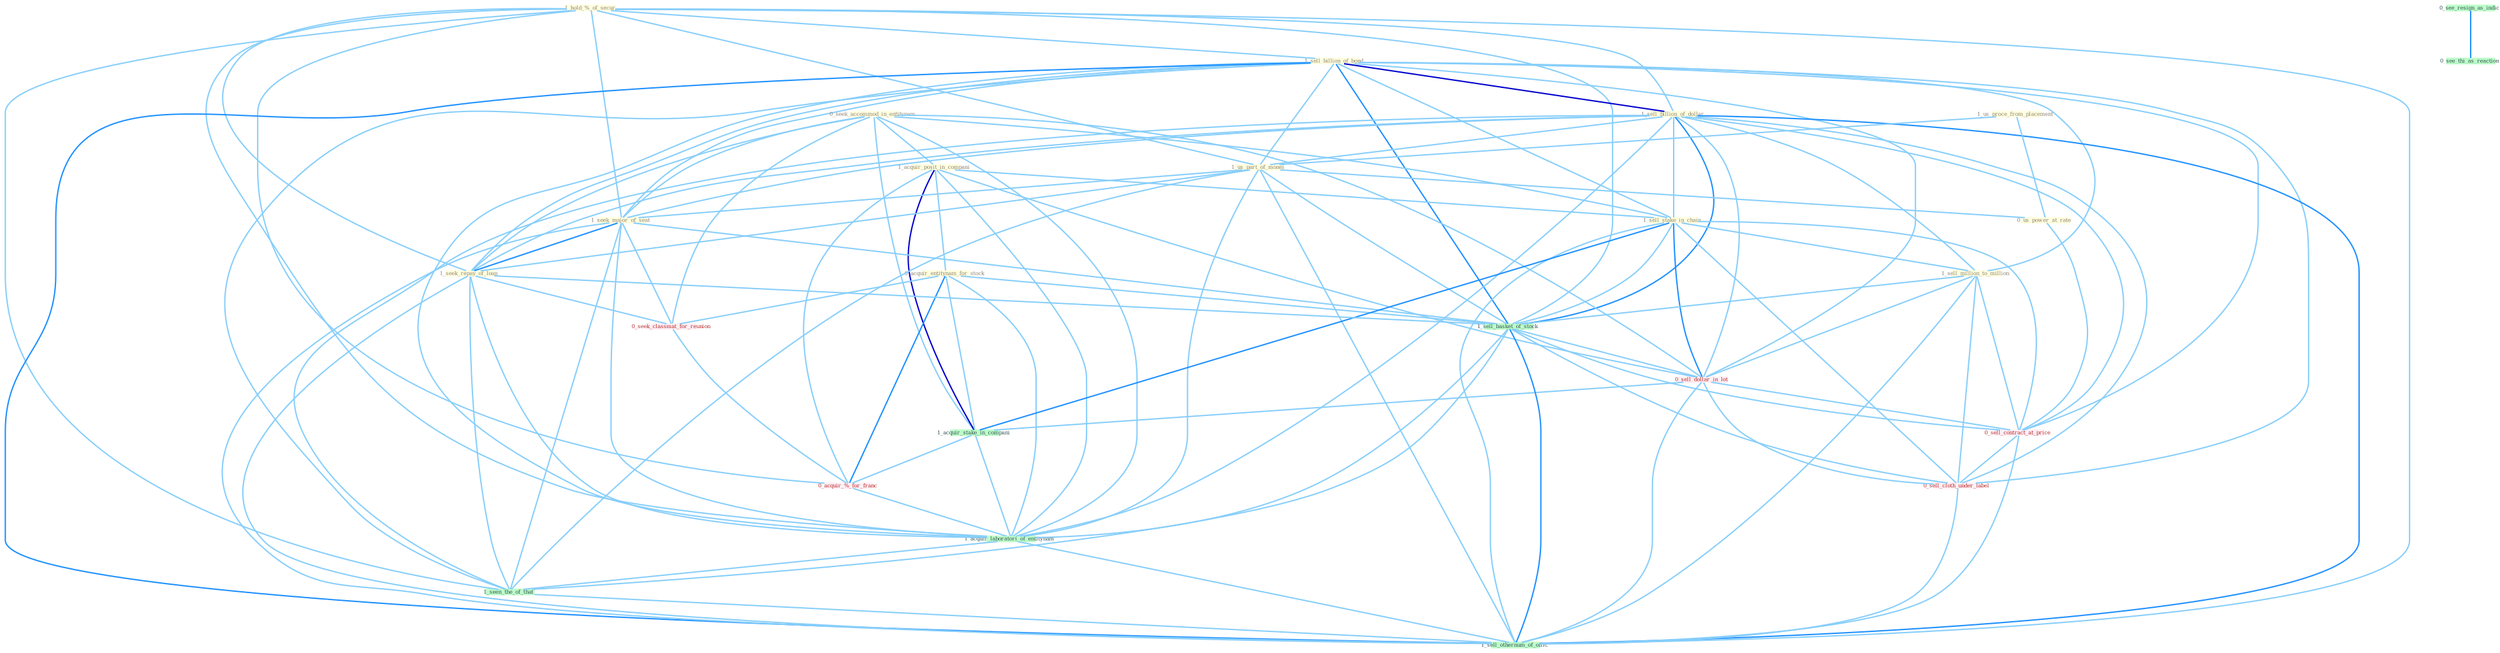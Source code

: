 Graph G{ 
    node
    [shape=polygon,style=filled,width=.5,height=.06,color="#BDFCC9",fixedsize=true,fontsize=4,
    fontcolor="#2f4f4f"];
    {node
    [color="#ffffe0", fontcolor="#8b7d6b"] "1_hold_%_of_secur " "1_sell_billion_of_bond " "1_sell_billion_of_dollar " "0_seek_accommod_in_entitynam " "1_acquir_posit_in_compani " "1_us_proce_from_placement " "1_us_part_of_monei " "0_acquir_entitynam_for_stock " "1_seek_major_of_seat " "0_us_power_at_rate " "1_sell_stake_in_chain " "1_sell_million_to_million " "1_seek_repay_of_loan "}
{node [color="#fff0f5", fontcolor="#b22222"] "0_seek_classmat_for_reunion " "0_sell_dollar_in_lot " "0_acquir_%_for_franc " "0_sell_contract_at_price " "0_sell_cloth_under_label "}
edge [color="#B0E2FF"];

	"1_hold_%_of_secur " -- "1_sell_billion_of_bond " [w="1", color="#87cefa" ];
	"1_hold_%_of_secur " -- "1_sell_billion_of_dollar " [w="1", color="#87cefa" ];
	"1_hold_%_of_secur " -- "1_us_part_of_monei " [w="1", color="#87cefa" ];
	"1_hold_%_of_secur " -- "1_seek_major_of_seat " [w="1", color="#87cefa" ];
	"1_hold_%_of_secur " -- "1_seek_repay_of_loan " [w="1", color="#87cefa" ];
	"1_hold_%_of_secur " -- "1_sell_basket_of_stock " [w="1", color="#87cefa" ];
	"1_hold_%_of_secur " -- "0_acquir_%_for_franc " [w="1", color="#87cefa" ];
	"1_hold_%_of_secur " -- "1_acquir_laboratori_of_entitynam " [w="1", color="#87cefa" ];
	"1_hold_%_of_secur " -- "1_seen_the_of_that " [w="1", color="#87cefa" ];
	"1_hold_%_of_secur " -- "1_sell_othernum_of_offic " [w="1", color="#87cefa" ];
	"1_sell_billion_of_bond " -- "1_sell_billion_of_dollar " [w="3", color="#0000cd" , len=0.6];
	"1_sell_billion_of_bond " -- "1_us_part_of_monei " [w="1", color="#87cefa" ];
	"1_sell_billion_of_bond " -- "1_seek_major_of_seat " [w="1", color="#87cefa" ];
	"1_sell_billion_of_bond " -- "1_sell_stake_in_chain " [w="1", color="#87cefa" ];
	"1_sell_billion_of_bond " -- "1_sell_million_to_million " [w="1", color="#87cefa" ];
	"1_sell_billion_of_bond " -- "1_seek_repay_of_loan " [w="1", color="#87cefa" ];
	"1_sell_billion_of_bond " -- "1_sell_basket_of_stock " [w="2", color="#1e90ff" , len=0.8];
	"1_sell_billion_of_bond " -- "0_sell_dollar_in_lot " [w="1", color="#87cefa" ];
	"1_sell_billion_of_bond " -- "0_sell_contract_at_price " [w="1", color="#87cefa" ];
	"1_sell_billion_of_bond " -- "1_acquir_laboratori_of_entitynam " [w="1", color="#87cefa" ];
	"1_sell_billion_of_bond " -- "0_sell_cloth_under_label " [w="1", color="#87cefa" ];
	"1_sell_billion_of_bond " -- "1_seen_the_of_that " [w="1", color="#87cefa" ];
	"1_sell_billion_of_bond " -- "1_sell_othernum_of_offic " [w="2", color="#1e90ff" , len=0.8];
	"1_sell_billion_of_dollar " -- "1_us_part_of_monei " [w="1", color="#87cefa" ];
	"1_sell_billion_of_dollar " -- "1_seek_major_of_seat " [w="1", color="#87cefa" ];
	"1_sell_billion_of_dollar " -- "1_sell_stake_in_chain " [w="1", color="#87cefa" ];
	"1_sell_billion_of_dollar " -- "1_sell_million_to_million " [w="1", color="#87cefa" ];
	"1_sell_billion_of_dollar " -- "1_seek_repay_of_loan " [w="1", color="#87cefa" ];
	"1_sell_billion_of_dollar " -- "1_sell_basket_of_stock " [w="2", color="#1e90ff" , len=0.8];
	"1_sell_billion_of_dollar " -- "0_sell_dollar_in_lot " [w="1", color="#87cefa" ];
	"1_sell_billion_of_dollar " -- "0_sell_contract_at_price " [w="1", color="#87cefa" ];
	"1_sell_billion_of_dollar " -- "1_acquir_laboratori_of_entitynam " [w="1", color="#87cefa" ];
	"1_sell_billion_of_dollar " -- "0_sell_cloth_under_label " [w="1", color="#87cefa" ];
	"1_sell_billion_of_dollar " -- "1_seen_the_of_that " [w="1", color="#87cefa" ];
	"1_sell_billion_of_dollar " -- "1_sell_othernum_of_offic " [w="2", color="#1e90ff" , len=0.8];
	"0_seek_accommod_in_entitynam " -- "1_acquir_posit_in_compani " [w="1", color="#87cefa" ];
	"0_seek_accommod_in_entitynam " -- "1_seek_major_of_seat " [w="1", color="#87cefa" ];
	"0_seek_accommod_in_entitynam " -- "1_sell_stake_in_chain " [w="1", color="#87cefa" ];
	"0_seek_accommod_in_entitynam " -- "1_seek_repay_of_loan " [w="1", color="#87cefa" ];
	"0_seek_accommod_in_entitynam " -- "0_seek_classmat_for_reunion " [w="1", color="#87cefa" ];
	"0_seek_accommod_in_entitynam " -- "0_sell_dollar_in_lot " [w="1", color="#87cefa" ];
	"0_seek_accommod_in_entitynam " -- "1_acquir_stake_in_compani " [w="1", color="#87cefa" ];
	"0_seek_accommod_in_entitynam " -- "1_acquir_laboratori_of_entitynam " [w="1", color="#87cefa" ];
	"1_acquir_posit_in_compani " -- "0_acquir_entitynam_for_stock " [w="1", color="#87cefa" ];
	"1_acquir_posit_in_compani " -- "1_sell_stake_in_chain " [w="1", color="#87cefa" ];
	"1_acquir_posit_in_compani " -- "0_sell_dollar_in_lot " [w="1", color="#87cefa" ];
	"1_acquir_posit_in_compani " -- "1_acquir_stake_in_compani " [w="3", color="#0000cd" , len=0.6];
	"1_acquir_posit_in_compani " -- "0_acquir_%_for_franc " [w="1", color="#87cefa" ];
	"1_acquir_posit_in_compani " -- "1_acquir_laboratori_of_entitynam " [w="1", color="#87cefa" ];
	"1_us_proce_from_placement " -- "1_us_part_of_monei " [w="1", color="#87cefa" ];
	"1_us_proce_from_placement " -- "0_us_power_at_rate " [w="1", color="#87cefa" ];
	"1_us_part_of_monei " -- "1_seek_major_of_seat " [w="1", color="#87cefa" ];
	"1_us_part_of_monei " -- "0_us_power_at_rate " [w="1", color="#87cefa" ];
	"1_us_part_of_monei " -- "1_seek_repay_of_loan " [w="1", color="#87cefa" ];
	"1_us_part_of_monei " -- "1_sell_basket_of_stock " [w="1", color="#87cefa" ];
	"1_us_part_of_monei " -- "1_acquir_laboratori_of_entitynam " [w="1", color="#87cefa" ];
	"1_us_part_of_monei " -- "1_seen_the_of_that " [w="1", color="#87cefa" ];
	"1_us_part_of_monei " -- "1_sell_othernum_of_offic " [w="1", color="#87cefa" ];
	"0_acquir_entitynam_for_stock " -- "0_seek_classmat_for_reunion " [w="1", color="#87cefa" ];
	"0_acquir_entitynam_for_stock " -- "1_sell_basket_of_stock " [w="1", color="#87cefa" ];
	"0_acquir_entitynam_for_stock " -- "1_acquir_stake_in_compani " [w="1", color="#87cefa" ];
	"0_acquir_entitynam_for_stock " -- "0_acquir_%_for_franc " [w="2", color="#1e90ff" , len=0.8];
	"0_acquir_entitynam_for_stock " -- "1_acquir_laboratori_of_entitynam " [w="1", color="#87cefa" ];
	"1_seek_major_of_seat " -- "1_seek_repay_of_loan " [w="2", color="#1e90ff" , len=0.8];
	"1_seek_major_of_seat " -- "0_seek_classmat_for_reunion " [w="1", color="#87cefa" ];
	"1_seek_major_of_seat " -- "1_sell_basket_of_stock " [w="1", color="#87cefa" ];
	"1_seek_major_of_seat " -- "1_acquir_laboratori_of_entitynam " [w="1", color="#87cefa" ];
	"1_seek_major_of_seat " -- "1_seen_the_of_that " [w="1", color="#87cefa" ];
	"1_seek_major_of_seat " -- "1_sell_othernum_of_offic " [w="1", color="#87cefa" ];
	"0_us_power_at_rate " -- "0_sell_contract_at_price " [w="1", color="#87cefa" ];
	"1_sell_stake_in_chain " -- "1_sell_million_to_million " [w="1", color="#87cefa" ];
	"1_sell_stake_in_chain " -- "1_sell_basket_of_stock " [w="1", color="#87cefa" ];
	"1_sell_stake_in_chain " -- "0_sell_dollar_in_lot " [w="2", color="#1e90ff" , len=0.8];
	"1_sell_stake_in_chain " -- "1_acquir_stake_in_compani " [w="2", color="#1e90ff" , len=0.8];
	"1_sell_stake_in_chain " -- "0_sell_contract_at_price " [w="1", color="#87cefa" ];
	"1_sell_stake_in_chain " -- "0_sell_cloth_under_label " [w="1", color="#87cefa" ];
	"1_sell_stake_in_chain " -- "1_sell_othernum_of_offic " [w="1", color="#87cefa" ];
	"1_sell_million_to_million " -- "1_sell_basket_of_stock " [w="1", color="#87cefa" ];
	"1_sell_million_to_million " -- "0_sell_dollar_in_lot " [w="1", color="#87cefa" ];
	"1_sell_million_to_million " -- "0_sell_contract_at_price " [w="1", color="#87cefa" ];
	"1_sell_million_to_million " -- "0_sell_cloth_under_label " [w="1", color="#87cefa" ];
	"1_sell_million_to_million " -- "1_sell_othernum_of_offic " [w="1", color="#87cefa" ];
	"1_seek_repay_of_loan " -- "0_seek_classmat_for_reunion " [w="1", color="#87cefa" ];
	"1_seek_repay_of_loan " -- "1_sell_basket_of_stock " [w="1", color="#87cefa" ];
	"1_seek_repay_of_loan " -- "1_acquir_laboratori_of_entitynam " [w="1", color="#87cefa" ];
	"1_seek_repay_of_loan " -- "1_seen_the_of_that " [w="1", color="#87cefa" ];
	"1_seek_repay_of_loan " -- "1_sell_othernum_of_offic " [w="1", color="#87cefa" ];
	"0_seek_classmat_for_reunion " -- "0_acquir_%_for_franc " [w="1", color="#87cefa" ];
	"1_sell_basket_of_stock " -- "0_sell_dollar_in_lot " [w="1", color="#87cefa" ];
	"1_sell_basket_of_stock " -- "0_sell_contract_at_price " [w="1", color="#87cefa" ];
	"1_sell_basket_of_stock " -- "1_acquir_laboratori_of_entitynam " [w="1", color="#87cefa" ];
	"1_sell_basket_of_stock " -- "0_sell_cloth_under_label " [w="1", color="#87cefa" ];
	"1_sell_basket_of_stock " -- "1_seen_the_of_that " [w="1", color="#87cefa" ];
	"1_sell_basket_of_stock " -- "1_sell_othernum_of_offic " [w="2", color="#1e90ff" , len=0.8];
	"0_sell_dollar_in_lot " -- "1_acquir_stake_in_compani " [w="1", color="#87cefa" ];
	"0_sell_dollar_in_lot " -- "0_sell_contract_at_price " [w="1", color="#87cefa" ];
	"0_sell_dollar_in_lot " -- "0_sell_cloth_under_label " [w="1", color="#87cefa" ];
	"0_sell_dollar_in_lot " -- "1_sell_othernum_of_offic " [w="1", color="#87cefa" ];
	"0_see_resign_as_indic " -- "0_see_thi_as_reaction " [w="2", color="#1e90ff" , len=0.8];
	"1_acquir_stake_in_compani " -- "0_acquir_%_for_franc " [w="1", color="#87cefa" ];
	"1_acquir_stake_in_compani " -- "1_acquir_laboratori_of_entitynam " [w="1", color="#87cefa" ];
	"0_acquir_%_for_franc " -- "1_acquir_laboratori_of_entitynam " [w="1", color="#87cefa" ];
	"0_sell_contract_at_price " -- "0_sell_cloth_under_label " [w="1", color="#87cefa" ];
	"0_sell_contract_at_price " -- "1_sell_othernum_of_offic " [w="1", color="#87cefa" ];
	"1_acquir_laboratori_of_entitynam " -- "1_seen_the_of_that " [w="1", color="#87cefa" ];
	"1_acquir_laboratori_of_entitynam " -- "1_sell_othernum_of_offic " [w="1", color="#87cefa" ];
	"0_sell_cloth_under_label " -- "1_sell_othernum_of_offic " [w="1", color="#87cefa" ];
	"1_seen_the_of_that " -- "1_sell_othernum_of_offic " [w="1", color="#87cefa" ];
}